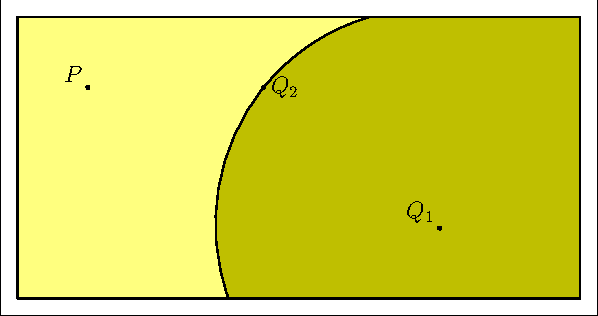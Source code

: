 size(300pt,300pt);
real m=1;
real x=.2;
real y=-.2;

pair x0000=(0*m,0*m);
pair x0001=(0*m,1*m);
pair x0002=(0*m,2*m);
pair x0002a=((0+x)*m,(2+y)*m);
pair x0003=(0*m,3*m);
pair x0004=(0*m,4*m);
pair x0004a=((0+x)*m,(4+y)*m);
pair x0100=(1*m,0*m);
pair x0101=(1*m,1*m);
pair x0102=(1*m,2*m);
pair x0103=(1*m,3*m);
pair x0104=(1*m,4*m);
pair x0200=(2*m,0*m);
pair x0201=(2*m,1*m);
pair x0202=(2*m,2*m);
pair x0203=(2*m,3*m);
pair x0204=(2*m,4*m);
pair x0300=(3*m,0*m);
pair x0301=(3*m,1*m);
pair x0302=(3*m,2*m);
pair x0303=(3*m,3*m);
pair x0304=(3*m,4*m);
pair x0400=(4*m,0*m);
pair x0401=(4*m,1*m);
pair x0402=(4*m,2*m);
pair x0402a=((4+x)*m,(2+y)*m);
pair x0403=(4*m,3*m);
pair x0404=(4*m,4*m);
pair x0500=(5*m,0*m);
pair x0501=(5*m,1*m);
pair x0502=(5*m,2*m);
pair x0503=(5*m,3*m);
pair x0504=(5*m,4*m);
pair x0600=(6*m,0*m);
pair x0601=(6*m,1*m);
pair x0602=(6*m,2*m);
pair x0603=(6*m,3*m);
pair x0604=(6*m,4*m);
pair x0700=(7*m,0*m);
pair x0701=(7*m,1*m);
pair x0702=(7*m,2*m);
pair x0703=(7*m,3*m);
pair x0704=(7*m,4*m);
pair x0800=(8*m,0*m);
pair x0801=(8*m,1*m);
pair x0802=(8*m,2*m);
pair x0803=(8*m,3*m);
pair x0804=(8*m,4*m);
pair cp=(3.5*m,3*m);

real mgx=.25;
real mgy=.25;
pair framesw=shift((-mgx*m,-mgy*m))*x0000;
pair framenw=shift((-mgx*m,mgy*m))*x0004;
pair framene=shift((mgx*m,mgy*m))*x0804;
pair framese=shift((mgx*m,-mgy*m))*x0800;
path frame=(framesw--framenw--framene--framese--cycle);
draw(frame,linewidth(0));

path ofr=(x0000--x0800--x0804--x0004--cycle);
path constraint=(x0300..cp..x0504--x0804--x0800--cycle);
pen ofrpen=linewidth(.7);
pen pen1=lightyellow;
pen pen2=lightolive;
pen dotpen=linewidth(2);
fill(ofr,pen1);
fill(constraint,pen2);
draw(ofr,ofrpen);
draw(constraint,ofrpen);
label("$P$",x0103,NW);
label("$Q_{1}$",x0601,NW);
label("$Q_{2}$",cp,E);
dot(x0103,dotpen);
dot(cp,dotpen);
dot(x0601,dotpen);
